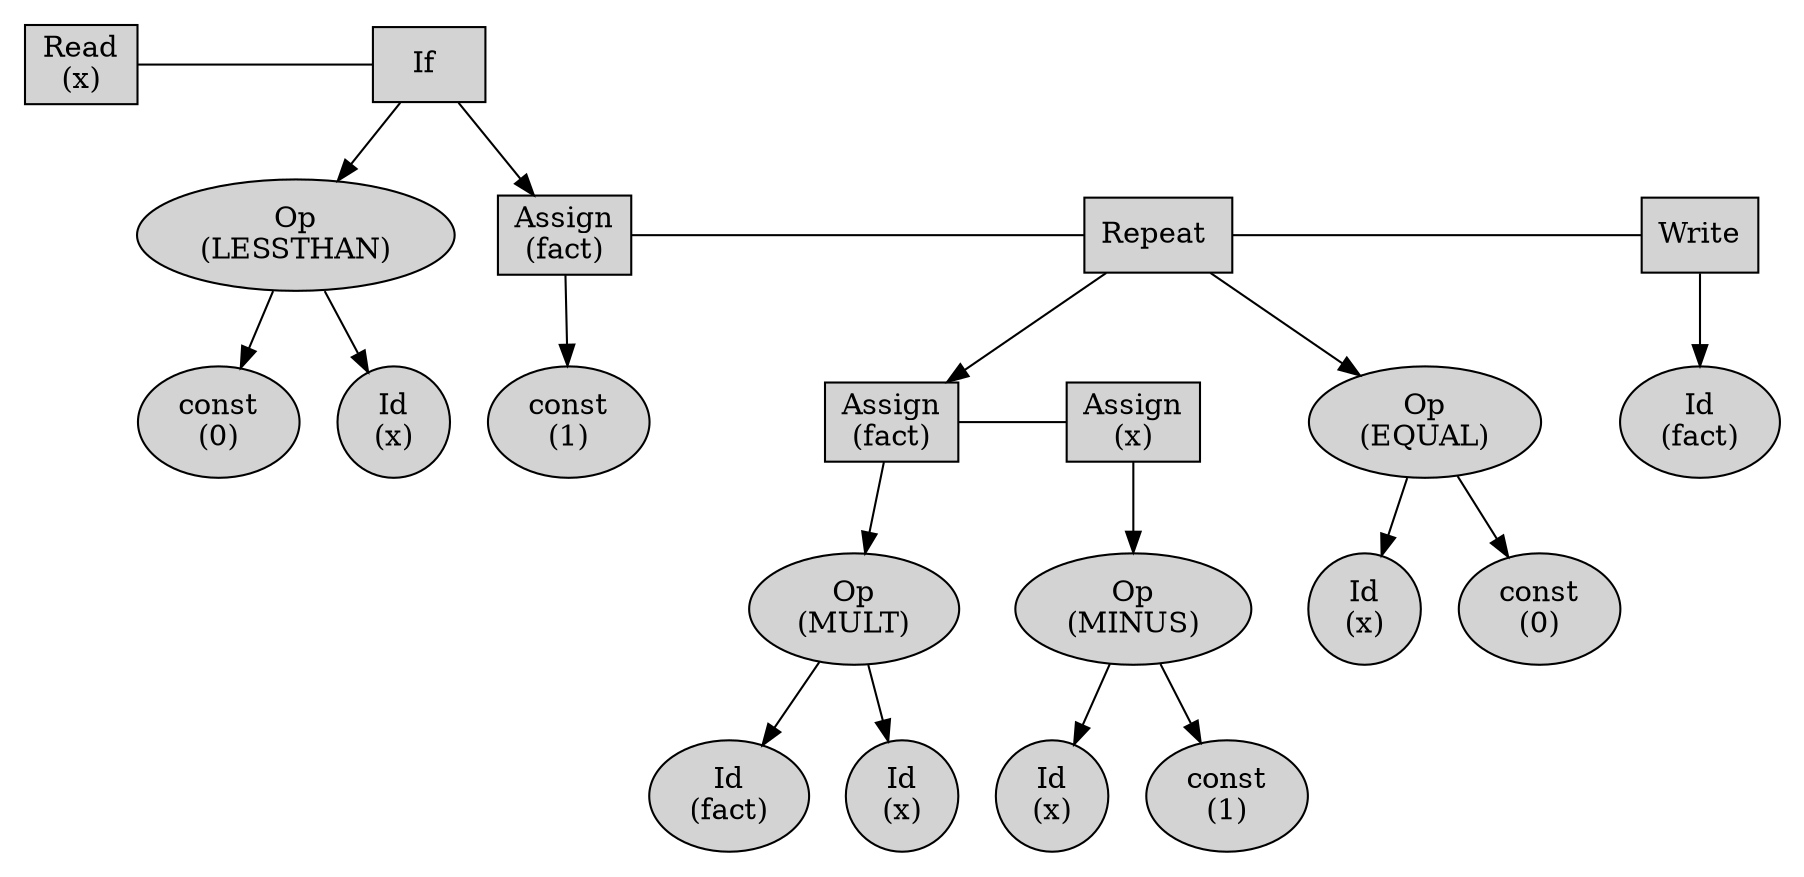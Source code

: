 digraph AST {
margin=0;
color=transparent;
node [shape=box, style=filled, color=black, fillcolor=lightgray];
subgraph cluster_children00000140ba9a16c0 {
rankdir=TB;
node00000140ba9a16c0 [label="Read
(x)
", shape=rectangle];
subgraph cluster_children00000140ba9a1760 {
rankdir=TB;
node00000140ba9a1760 [label="If 
", shape=rectangle];
}
subgraph cluster_children00000140ba9a1760 {
rankdir=TB;
subgraph cluster_children00000140ba9a1800 {
rankdir=TB;
node00000140ba9a1800 [label="Op
(LESSTHAN)
", shape=oval];
}
subgraph cluster_children00000140ba9a1800 {
rankdir=TB;
subgraph cluster_children00000140ba9a17c0 {
rankdir=TB;
node00000140ba9a17c0 [label="const
(0)
", shape=oval];
}
subgraph cluster_children00000140ba9a17c0 {
rankdir=TB;
}
node00000140ba9a1800 -> node00000140ba9a17c0 [dir=down];
subgraph cluster_children00000140ba9a1860 {
rankdir=TB;
node00000140ba9a1860 [label="Id
(x)
", shape=oval];
}
subgraph cluster_children00000140ba9a1860 {
rankdir=TB;
}
node00000140ba9a1800 -> node00000140ba9a1860 [dir=down];
}
node00000140ba9a1760 -> node00000140ba9a1800 [dir=down];
subgraph cluster_children00000140ba9a1900 {
rankdir=TB;
node00000140ba9a1900 [label="Assign
(fact)
", shape=rectangle];
subgraph cluster_children00000140ba9a19e0 {
rankdir=TB;
node00000140ba9a19e0 [label="Repeat 
", shape=rectangle];
subgraph cluster_children00000140ba9a7370 {
rankdir=TB;
node00000140ba9a7370 [label="Write
", shape=rectangle];
}
subgraph cluster_children00000140ba9a7370 {
rankdir=TB;
subgraph cluster_children00000140ba9a6d70 {
rankdir=TB;
node00000140ba9a6d70 [label="Id
(fact)
", shape=oval];
}
subgraph cluster_children00000140ba9a6d70 {
rankdir=TB;
}
node00000140ba9a7370 -> node00000140ba9a6d70 [dir=down];
}
node00000140ba9a19e0 -> node00000140ba9a7370 [dir=none] [constraint=false];
}
subgraph cluster_children00000140ba9a19e0 {
rankdir=TB;
subgraph cluster_children00000140ba9a1a40 {
rankdir=TB;
node00000140ba9a1a40 [label="Assign
(fact)
", shape=rectangle];
subgraph cluster_children00000140ba9a1db0 {
rankdir=TB;
node00000140ba9a1db0 [label="Assign
(x)
", shape=rectangle];
}
subgraph cluster_children00000140ba9a1db0 {
rankdir=TB;
subgraph cluster_children00000140ba9a1e30 {
rankdir=TB;
node00000140ba9a1e30 [label="Op
(MINUS)
", shape=oval];
}
subgraph cluster_children00000140ba9a1e30 {
rankdir=TB;
subgraph cluster_children00000140ba9a1df0 {
rankdir=TB;
node00000140ba9a1df0 [label="Id
(x)
", shape=oval];
}
subgraph cluster_children00000140ba9a1df0 {
rankdir=TB;
}
node00000140ba9a1e30 -> node00000140ba9a1df0 [dir=down];
subgraph cluster_children00000140ba9a1e70 {
rankdir=TB;
node00000140ba9a1e70 [label="const
(1)
", shape=oval];
}
subgraph cluster_children00000140ba9a1e70 {
rankdir=TB;
}
node00000140ba9a1e30 -> node00000140ba9a1e70 [dir=down];
}
node00000140ba9a1db0 -> node00000140ba9a1e30 [dir=down];
}
node00000140ba9a1a40 -> node00000140ba9a1db0 [dir=none] [constraint=false];
}
subgraph cluster_children00000140ba9a1a40 {
rankdir=TB;
subgraph cluster_children00000140ba9a1b20 {
rankdir=TB;
node00000140ba9a1b20 [label="Op
(MULT)
", shape=oval];
}
subgraph cluster_children00000140ba9a1b20 {
rankdir=TB;
subgraph cluster_children00000140ba9a1ac0 {
rankdir=TB;
node00000140ba9a1ac0 [label="Id
(fact)
", shape=oval];
}
subgraph cluster_children00000140ba9a1ac0 {
rankdir=TB;
}
node00000140ba9a1b20 -> node00000140ba9a1ac0 [dir=down];
subgraph cluster_children00000140ba9a1d70 {
rankdir=TB;
node00000140ba9a1d70 [label="Id
(x)
", shape=oval];
}
subgraph cluster_children00000140ba9a1d70 {
rankdir=TB;
}
node00000140ba9a1b20 -> node00000140ba9a1d70 [dir=down];
}
node00000140ba9a1a40 -> node00000140ba9a1b20 [dir=down];
}
node00000140ba9a19e0 -> node00000140ba9a1a40 [dir=down];
subgraph cluster_children00000140ba9a7030 {
rankdir=TB;
node00000140ba9a7030 [label="Op
(EQUAL)
", shape=oval];
}
subgraph cluster_children00000140ba9a7030 {
rankdir=TB;
subgraph cluster_children00000140ba9a1eb0 {
rankdir=TB;
node00000140ba9a1eb0 [label="Id
(x)
", shape=oval];
}
subgraph cluster_children00000140ba9a1eb0 {
rankdir=TB;
}
node00000140ba9a7030 -> node00000140ba9a1eb0 [dir=down];
subgraph cluster_children00000140ba9a72f0 {
rankdir=TB;
node00000140ba9a72f0 [label="const
(0)
", shape=oval];
}
subgraph cluster_children00000140ba9a72f0 {
rankdir=TB;
}
node00000140ba9a7030 -> node00000140ba9a72f0 [dir=down];
}
node00000140ba9a19e0 -> node00000140ba9a7030 [dir=down];
}
node00000140ba9a1900 -> node00000140ba9a19e0 [dir=none] [constraint=false];
}
subgraph cluster_children00000140ba9a1900 {
rankdir=TB;
subgraph cluster_children00000140ba9a1980 {
rankdir=TB;
node00000140ba9a1980 [label="const
(1)
", shape=oval];
}
subgraph cluster_children00000140ba9a1980 {
rankdir=TB;
}
node00000140ba9a1900 -> node00000140ba9a1980 [dir=down];
}
node00000140ba9a1760 -> node00000140ba9a1900 [dir=down];
}
node00000140ba9a16c0 -> node00000140ba9a1760 [dir=none] [constraint=false];
}
subgraph cluster_children00000140ba9a16c0 {
rankdir=TB;
}
}
